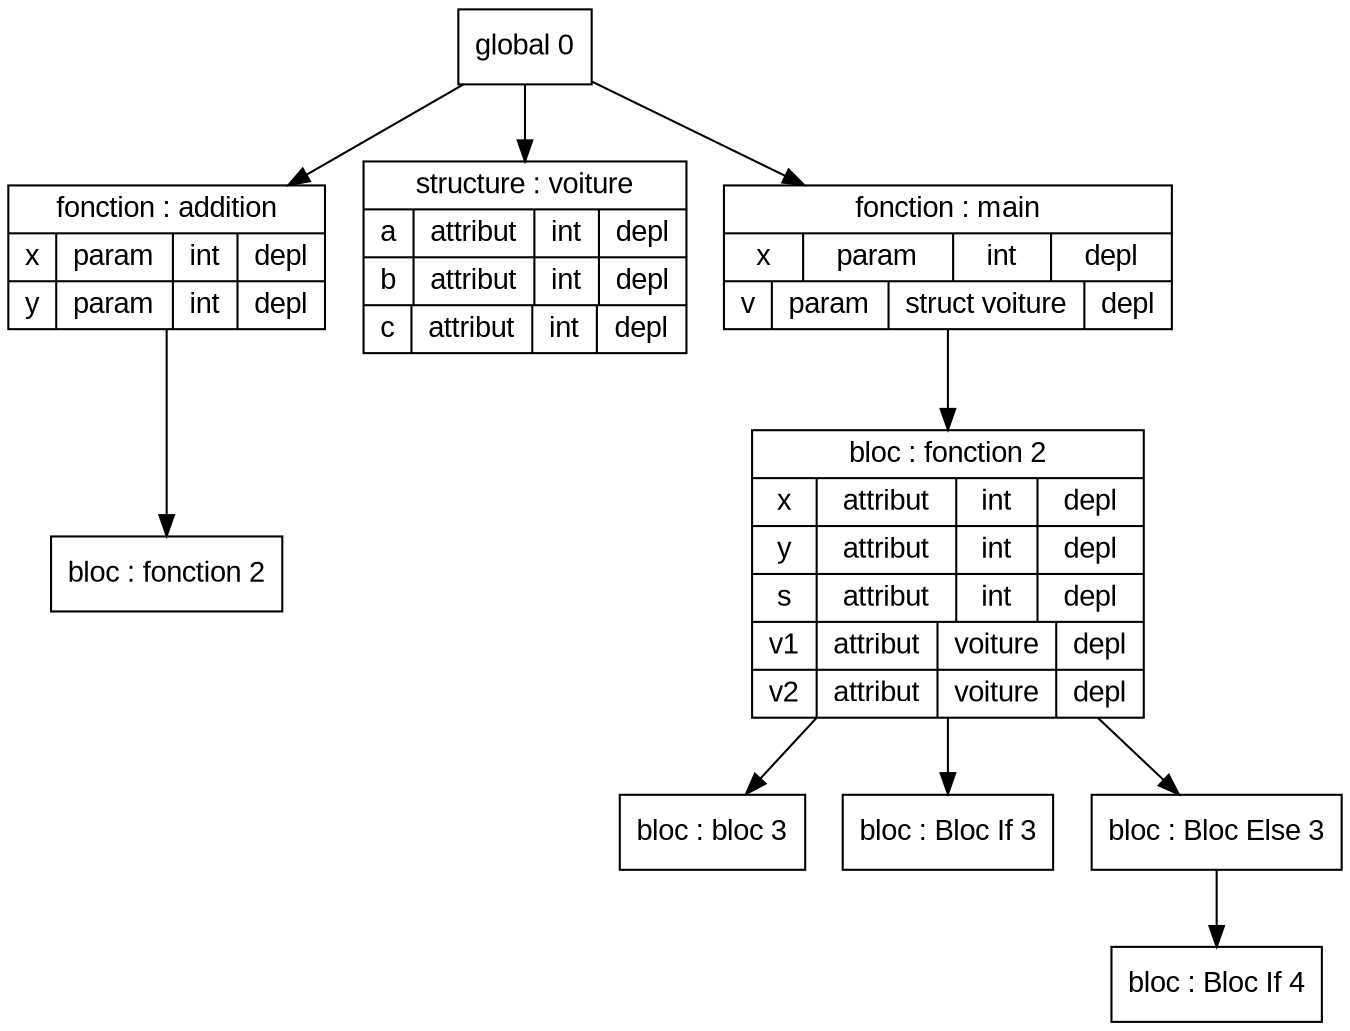 digraph "tds"{

	node [fontname="Arial"];

	N2 [shape=record label="{ bloc : fonction  2
	}"];

	N1 [shape=record label="{ fonction : addition
	| { x | param | int | depl }
	| { y | param | int | depl }
	}"];

	N3 [shape=record label="{ structure : voiture
	| { a | attribut | int | depl }
	| { b | attribut | int | depl }
	| { c | attribut | int | depl }
	}"];

	N6 [shape=record label="{ bloc : bloc  3
	}"];

	N7 [shape=record label="{ bloc : Bloc If  3
	}"];

	N9 [shape=record label="{ bloc : Bloc If  4
	}"];

	N8 [shape=record label="{ bloc : Bloc Else  3
	}"];

	N5 [shape=record label="{ bloc : fonction  2
	| { x | attribut | int | depl }
	| { y | attribut | int | depl }
	| { s | attribut | int | depl }
	| { v1 | attribut | voiture | depl }
	| { v2 | attribut | voiture | depl }
	}"];

	N4 [shape=record label="{ fonction : main
	| { x | param | int | depl }
	| { v | param | struct voiture | depl }
	}"];

	N0 [shape=record label="{ global 0
	}"];


	N0 -> N1; 
	N1 -> N2; 
	N0 -> N3; 
	N0 -> N4; 
	N4 -> N5; 
	N5 -> N6; 
	N5 -> N7; 
	N5 -> N8; 
	N8 -> N9; 
}

